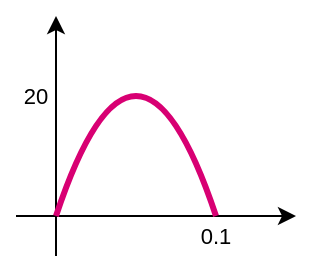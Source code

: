 <mxfile version="21.5.0" type="device" pages="2">
  <diagram name="analog" id="yvCAWmRcIrtrjw1nRwl3">
    <mxGraphModel dx="1434" dy="782" grid="1" gridSize="10" guides="1" tooltips="1" connect="1" arrows="1" fold="1" page="1" pageScale="1" pageWidth="220" pageHeight="200" math="0" shadow="0">
      <root>
        <mxCell id="0" />
        <mxCell id="1" parent="0" />
        <mxCell id="DjhMiUvapNQsjgia0NEd-3" value="" style="endArrow=classic;html=1;rounded=0;" parent="1" edge="1">
          <mxGeometry width="50" height="50" relative="1" as="geometry">
            <mxPoint x="60" y="160" as="sourcePoint" />
            <mxPoint x="60" y="40" as="targetPoint" />
          </mxGeometry>
        </mxCell>
        <mxCell id="DjhMiUvapNQsjgia0NEd-37" value="" style="endArrow=classic;html=1;rounded=0;" parent="1" edge="1">
          <mxGeometry width="50" height="50" relative="1" as="geometry">
            <mxPoint x="40" y="140" as="sourcePoint" />
            <mxPoint x="180" y="140" as="targetPoint" />
          </mxGeometry>
        </mxCell>
        <mxCell id="pKr07fwq0c3r2qSVdS1R-9" value="0.1" style="text;html=1;strokeColor=none;fillColor=none;align=center;verticalAlign=middle;whiteSpace=wrap;rounded=0;fontSize=11;" parent="1" vertex="1">
          <mxGeometry x="120" y="140" width="40" height="20" as="geometry" />
        </mxCell>
        <mxCell id="pKr07fwq0c3r2qSVdS1R-37" value="" style="curved=1;endArrow=none;html=1;rounded=0;endFill=0;strokeColor=#D80073;strokeWidth=3;entryX=0.5;entryY=0;entryDx=0;entryDy=0;" parent="1" target="pKr07fwq0c3r2qSVdS1R-9" edge="1">
          <mxGeometry width="50" height="50" relative="1" as="geometry">
            <mxPoint x="60" y="140" as="sourcePoint" />
            <mxPoint x="190" y="140" as="targetPoint" />
            <Array as="points">
              <mxPoint x="100" y="20" />
            </Array>
          </mxGeometry>
        </mxCell>
        <mxCell id="pKr07fwq0c3r2qSVdS1R-44" value="20" style="text;html=1;strokeColor=none;fillColor=none;align=center;verticalAlign=middle;whiteSpace=wrap;rounded=0;fontSize=11;" parent="1" vertex="1">
          <mxGeometry x="40" y="60" width="20" height="40" as="geometry" />
        </mxCell>
      </root>
    </mxGraphModel>
  </diagram>
  <diagram id="nuO12y-PIfdlZqRNH8jV" name="digital">
    <mxGraphModel dx="395" dy="652" grid="1" gridSize="10" guides="1" tooltips="1" connect="1" arrows="1" fold="1" page="1" pageScale="1" pageWidth="580" pageHeight="400" math="0" shadow="0">
      <root>
        <mxCell id="0" />
        <mxCell id="1" parent="0" />
        <mxCell id="fe_sB2h5lnuC-wa4rwU_-1" value="" style="endArrow=classic;html=1;rounded=0;" parent="1" edge="1">
          <mxGeometry width="50" height="50" relative="1" as="geometry">
            <mxPoint x="190" y="210" as="sourcePoint" />
            <mxPoint x="530" y="210" as="targetPoint" />
          </mxGeometry>
        </mxCell>
        <mxCell id="fe_sB2h5lnuC-wa4rwU_-2" value="" style="endArrow=classic;html=1;rounded=0;" parent="1" edge="1">
          <mxGeometry width="50" height="50" relative="1" as="geometry">
            <mxPoint x="190" y="270" as="sourcePoint" />
            <mxPoint x="530" y="270" as="targetPoint" />
          </mxGeometry>
        </mxCell>
        <mxCell id="fe_sB2h5lnuC-wa4rwU_-3" value="" style="endArrow=classic;html=1;rounded=0;entryX=0.498;entryY=0.997;entryDx=0;entryDy=0;entryPerimeter=0;" parent="1" target="fe_sB2h5lnuC-wa4rwU_-4" edge="1">
          <mxGeometry width="50" height="50" relative="1" as="geometry">
            <mxPoint x="190" y="370" as="sourcePoint" />
            <mxPoint x="190" y="110" as="targetPoint" />
          </mxGeometry>
        </mxCell>
        <mxCell id="fe_sB2h5lnuC-wa4rwU_-4" value="Amplitude" style="text;html=1;align=center;verticalAlign=middle;resizable=0;points=[];autosize=1;strokeColor=none;fillColor=none;fontSize=11;" parent="1" vertex="1">
          <mxGeometry x="155" y="30" width="70" height="30" as="geometry" />
        </mxCell>
        <mxCell id="fe_sB2h5lnuC-wa4rwU_-5" value="Pseudoternary" style="text;html=1;align=right;verticalAlign=middle;resizable=0;points=[];autosize=1;strokeColor=none;fillColor=none;fontSize=12;fontStyle=0" parent="1" vertex="1">
          <mxGeometry x="80" y="195" width="100" height="30" as="geometry" />
        </mxCell>
        <mxCell id="fe_sB2h5lnuC-wa4rwU_-6" value="Manchester" style="text;html=1;align=right;verticalAlign=middle;resizable=0;points=[];autosize=1;strokeColor=none;fillColor=none;fontSize=12;fontStyle=0" parent="1" vertex="1">
          <mxGeometry x="90" y="254" width="90" height="30" as="geometry" />
        </mxCell>
        <mxCell id="fe_sB2h5lnuC-wa4rwU_-7" value="" style="endArrow=none;dashed=1;html=1;rounded=0;" parent="1" edge="1">
          <mxGeometry width="50" height="50" relative="1" as="geometry">
            <mxPoint x="230" y="370" as="sourcePoint" />
            <mxPoint x="230" y="80" as="targetPoint" />
          </mxGeometry>
        </mxCell>
        <mxCell id="fe_sB2h5lnuC-wa4rwU_-8" value="" style="endArrow=none;dashed=1;html=1;rounded=0;" parent="1" edge="1">
          <mxGeometry width="50" height="50" relative="1" as="geometry">
            <mxPoint x="270" y="370" as="sourcePoint" />
            <mxPoint x="270" y="80" as="targetPoint" />
          </mxGeometry>
        </mxCell>
        <mxCell id="fe_sB2h5lnuC-wa4rwU_-9" value="" style="endArrow=none;dashed=1;html=1;rounded=0;" parent="1" edge="1">
          <mxGeometry width="50" height="50" relative="1" as="geometry">
            <mxPoint x="310" y="370" as="sourcePoint" />
            <mxPoint x="310" y="80" as="targetPoint" />
          </mxGeometry>
        </mxCell>
        <mxCell id="fe_sB2h5lnuC-wa4rwU_-10" value="" style="endArrow=none;dashed=1;html=1;rounded=0;" parent="1" edge="1">
          <mxGeometry width="50" height="50" relative="1" as="geometry">
            <mxPoint x="350" y="370" as="sourcePoint" />
            <mxPoint x="350" y="80" as="targetPoint" />
          </mxGeometry>
        </mxCell>
        <mxCell id="fe_sB2h5lnuC-wa4rwU_-11" value="" style="endArrow=none;dashed=1;html=1;rounded=0;" parent="1" edge="1">
          <mxGeometry width="50" height="50" relative="1" as="geometry">
            <mxPoint x="390" y="370" as="sourcePoint" />
            <mxPoint x="390" y="80" as="targetPoint" />
          </mxGeometry>
        </mxCell>
        <mxCell id="fe_sB2h5lnuC-wa4rwU_-12" value="0" style="text;html=1;strokeColor=none;fillColor=none;align=center;verticalAlign=middle;whiteSpace=wrap;rounded=0;fontStyle=1;fontColor=#d80073;" parent="1" vertex="1">
          <mxGeometry x="190" y="80" width="40" height="30" as="geometry" />
        </mxCell>
        <mxCell id="fe_sB2h5lnuC-wa4rwU_-13" value="1" style="text;html=1;strokeColor=none;fillColor=none;align=center;verticalAlign=middle;whiteSpace=wrap;rounded=0;fontStyle=1;fontColor=#d80073;" parent="1" vertex="1">
          <mxGeometry x="230" y="80" width="40" height="30" as="geometry" />
        </mxCell>
        <mxCell id="fe_sB2h5lnuC-wa4rwU_-14" value="0" style="text;html=1;strokeColor=none;fillColor=none;align=center;verticalAlign=middle;whiteSpace=wrap;rounded=0;fontStyle=1;fontColor=#d80073;" parent="1" vertex="1">
          <mxGeometry x="270" y="80" width="40" height="30" as="geometry" />
        </mxCell>
        <mxCell id="fe_sB2h5lnuC-wa4rwU_-15" value="0" style="text;html=1;strokeColor=none;fillColor=none;align=center;verticalAlign=middle;whiteSpace=wrap;rounded=0;fontStyle=1;fontColor=#d80073;" parent="1" vertex="1">
          <mxGeometry x="310" y="80" width="40" height="30" as="geometry" />
        </mxCell>
        <mxCell id="fe_sB2h5lnuC-wa4rwU_-16" value="1" style="text;html=1;strokeColor=none;fillColor=none;align=center;verticalAlign=middle;whiteSpace=wrap;rounded=0;fontStyle=1;fontColor=#d80073;" parent="1" vertex="1">
          <mxGeometry x="350" y="80" width="40" height="30" as="geometry" />
        </mxCell>
        <mxCell id="fe_sB2h5lnuC-wa4rwU_-17" value="0" style="text;html=1;strokeColor=none;fillColor=none;align=center;verticalAlign=middle;whiteSpace=wrap;rounded=0;fontStyle=1;fontColor=#d80073;" parent="1" vertex="1">
          <mxGeometry x="390" y="80" width="40" height="30" as="geometry" />
        </mxCell>
        <mxCell id="fe_sB2h5lnuC-wa4rwU_-18" value="1" style="text;html=1;strokeColor=none;fillColor=none;align=center;verticalAlign=middle;whiteSpace=wrap;rounded=0;fontStyle=1;fontColor=#d80073;" parent="1" vertex="1">
          <mxGeometry x="430" y="80" width="40" height="30" as="geometry" />
        </mxCell>
        <mxCell id="fe_sB2h5lnuC-wa4rwU_-19" value="1" style="text;html=1;strokeColor=none;fillColor=none;align=center;verticalAlign=middle;whiteSpace=wrap;rounded=0;fontStyle=1;fontColor=#d80073;" parent="1" vertex="1">
          <mxGeometry x="470" y="80" width="40" height="30" as="geometry" />
        </mxCell>
        <mxCell id="fe_sB2h5lnuC-wa4rwU_-20" value="" style="endArrow=none;dashed=1;html=1;rounded=0;" parent="1" edge="1">
          <mxGeometry width="50" height="50" relative="1" as="geometry">
            <mxPoint x="430" y="370" as="sourcePoint" />
            <mxPoint x="430" y="80" as="targetPoint" />
          </mxGeometry>
        </mxCell>
        <mxCell id="fe_sB2h5lnuC-wa4rwU_-21" value="" style="endArrow=none;dashed=1;html=1;rounded=0;" parent="1" edge="1">
          <mxGeometry width="50" height="50" relative="1" as="geometry">
            <mxPoint x="470" y="370" as="sourcePoint" />
            <mxPoint x="470" y="80" as="targetPoint" />
          </mxGeometry>
        </mxCell>
        <mxCell id="fe_sB2h5lnuC-wa4rwU_-22" value="" style="endArrow=none;dashed=1;html=1;rounded=0;" parent="1" edge="1">
          <mxGeometry width="50" height="50" relative="1" as="geometry">
            <mxPoint x="510" y="370" as="sourcePoint" />
            <mxPoint x="510" y="80" as="targetPoint" />
          </mxGeometry>
        </mxCell>
        <mxCell id="fe_sB2h5lnuC-wa4rwU_-23" value="Time" style="text;html=1;align=center;verticalAlign=middle;resizable=0;points=[];autosize=1;strokeColor=none;fillColor=none;fontSize=11;" parent="1" vertex="1">
          <mxGeometry x="510" y="340" width="50" height="30" as="geometry" />
        </mxCell>
        <mxCell id="fe_sB2h5lnuC-wa4rwU_-24" value="" style="endArrow=none;html=1;rounded=0;edgeStyle=orthogonalEdgeStyle;fillColor=#d80073;strokeColor=#D80073;strokeWidth=3;" parent="1" edge="1">
          <mxGeometry width="50" height="50" relative="1" as="geometry">
            <mxPoint x="190" y="190" as="sourcePoint" />
            <mxPoint x="510" y="210" as="targetPoint" />
            <Array as="points">
              <mxPoint x="230" y="190" />
              <mxPoint x="230" y="210" />
              <mxPoint x="270" y="210" />
              <mxPoint x="270" y="230" />
              <mxPoint x="310" y="230" />
              <mxPoint x="310" y="180" />
              <mxPoint x="350" y="180" />
              <mxPoint x="350" y="210" />
              <mxPoint x="390" y="210" />
              <mxPoint x="390" y="230" />
              <mxPoint x="430" y="230" />
              <mxPoint x="430" y="210" />
            </Array>
          </mxGeometry>
        </mxCell>
        <mxCell id="fe_sB2h5lnuC-wa4rwU_-25" value="Differential Manchester" style="text;html=1;align=right;verticalAlign=middle;resizable=0;points=[];autosize=1;strokeColor=none;fillColor=none;fontSize=12;fontStyle=1" parent="1" vertex="1">
          <mxGeometry x="20" y="314" width="160" height="30" as="geometry" />
        </mxCell>
        <mxCell id="fe_sB2h5lnuC-wa4rwU_-26" value="" style="endArrow=classic;html=1;rounded=0;" parent="1" edge="1">
          <mxGeometry width="50" height="50" relative="1" as="geometry">
            <mxPoint x="190" y="330" as="sourcePoint" />
            <mxPoint x="530" y="330" as="targetPoint" />
          </mxGeometry>
        </mxCell>
        <mxCell id="fe_sB2h5lnuC-wa4rwU_-27" value="" style="endArrow=none;html=1;rounded=0;edgeStyle=orthogonalEdgeStyle;fillColor=#d80073;strokeColor=#D80073;strokeWidth=3;" parent="1" edge="1">
          <mxGeometry width="50" height="50" relative="1" as="geometry">
            <mxPoint x="230" y="289" as="sourcePoint" />
            <mxPoint x="190" y="249" as="targetPoint" />
            <Array as="points">
              <mxPoint x="210" y="289" />
              <mxPoint x="210" y="249" />
              <mxPoint x="190" y="249" />
            </Array>
          </mxGeometry>
        </mxCell>
        <mxCell id="fe_sB2h5lnuC-wa4rwU_-28" value="" style="endArrow=none;html=1;rounded=0;edgeStyle=orthogonalEdgeStyle;fillColor=#d80073;strokeColor=#D80073;strokeWidth=3;" parent="1" edge="1">
          <mxGeometry width="50" height="50" relative="1" as="geometry">
            <mxPoint x="270" y="249" as="sourcePoint" />
            <mxPoint x="230" y="289" as="targetPoint" />
            <Array as="points">
              <mxPoint x="250" y="249" />
              <mxPoint x="250" y="289" />
            </Array>
          </mxGeometry>
        </mxCell>
        <mxCell id="fe_sB2h5lnuC-wa4rwU_-29" value="" style="endArrow=none;html=1;rounded=0;edgeStyle=orthogonalEdgeStyle;fillColor=#d80073;strokeColor=#D80073;strokeWidth=3;" parent="1" edge="1">
          <mxGeometry width="50" height="50" relative="1" as="geometry">
            <mxPoint x="310" y="289" as="sourcePoint" />
            <mxPoint x="270" y="249" as="targetPoint" />
            <Array as="points">
              <mxPoint x="290" y="289" />
              <mxPoint x="290" y="249" />
            </Array>
          </mxGeometry>
        </mxCell>
        <mxCell id="fe_sB2h5lnuC-wa4rwU_-30" value="" style="endArrow=none;html=1;rounded=0;edgeStyle=orthogonalEdgeStyle;fillColor=#d80073;strokeColor=#D80073;strokeWidth=3;" parent="1" edge="1">
          <mxGeometry width="50" height="50" relative="1" as="geometry">
            <mxPoint x="350" y="289" as="sourcePoint" />
            <mxPoint x="310" y="289" as="targetPoint" />
            <Array as="points">
              <mxPoint x="330" y="289" />
              <mxPoint x="330" y="249" />
            </Array>
          </mxGeometry>
        </mxCell>
        <mxCell id="fe_sB2h5lnuC-wa4rwU_-31" value="" style="endArrow=none;html=1;rounded=0;edgeStyle=orthogonalEdgeStyle;fillColor=#d80073;strokeColor=#D80073;strokeWidth=3;" parent="1" edge="1">
          <mxGeometry width="50" height="50" relative="1" as="geometry">
            <mxPoint x="430" y="289" as="sourcePoint" />
            <mxPoint x="390" y="249" as="targetPoint" />
            <Array as="points">
              <mxPoint x="410" y="289" />
              <mxPoint x="410" y="249" />
            </Array>
          </mxGeometry>
        </mxCell>
        <mxCell id="fe_sB2h5lnuC-wa4rwU_-32" value="" style="endArrow=none;html=1;rounded=0;edgeStyle=orthogonalEdgeStyle;fillColor=#d80073;strokeColor=#D80073;strokeWidth=3;" parent="1" edge="1">
          <mxGeometry width="50" height="50" relative="1" as="geometry">
            <mxPoint x="390" y="249" as="sourcePoint" />
            <mxPoint x="350" y="289" as="targetPoint" />
            <Array as="points">
              <mxPoint x="370" y="249" />
              <mxPoint x="370" y="289" />
            </Array>
          </mxGeometry>
        </mxCell>
        <mxCell id="fe_sB2h5lnuC-wa4rwU_-33" value="" style="endArrow=none;html=1;rounded=0;edgeStyle=orthogonalEdgeStyle;fillColor=#d80073;strokeColor=#D80073;strokeWidth=3;" parent="1" edge="1">
          <mxGeometry width="50" height="50" relative="1" as="geometry">
            <mxPoint x="470" y="249" as="sourcePoint" />
            <mxPoint x="430" y="289" as="targetPoint" />
            <Array as="points">
              <mxPoint x="450" y="249" />
              <mxPoint x="450" y="289" />
            </Array>
          </mxGeometry>
        </mxCell>
        <mxCell id="fe_sB2h5lnuC-wa4rwU_-34" value="" style="endArrow=none;html=1;rounded=0;edgeStyle=orthogonalEdgeStyle;fillColor=#d80073;strokeColor=#D80073;strokeWidth=3;" parent="1" edge="1">
          <mxGeometry width="50" height="50" relative="1" as="geometry">
            <mxPoint x="510" y="249" as="sourcePoint" />
            <mxPoint x="470" y="249" as="targetPoint" />
            <Array as="points">
              <mxPoint x="490" y="249" />
              <mxPoint x="490" y="289" />
              <mxPoint x="470" y="289" />
            </Array>
          </mxGeometry>
        </mxCell>
        <mxCell id="fe_sB2h5lnuC-wa4rwU_-35" value="" style="endArrow=none;html=1;rounded=0;edgeStyle=orthogonalEdgeStyle;fillColor=#d80073;strokeColor=#D80073;strokeWidth=3;" parent="1" edge="1">
          <mxGeometry width="50" height="50" relative="1" as="geometry">
            <mxPoint x="230" y="309" as="sourcePoint" />
            <mxPoint x="190" y="309" as="targetPoint" />
            <Array as="points">
              <mxPoint x="210" y="309" />
              <mxPoint x="210" y="349" />
            </Array>
          </mxGeometry>
        </mxCell>
        <mxCell id="fe_sB2h5lnuC-wa4rwU_-36" value="" style="endArrow=none;html=1;rounded=0;edgeStyle=orthogonalEdgeStyle;fillColor=#d80073;strokeColor=#D80073;strokeWidth=3;" parent="1" edge="1">
          <mxGeometry width="50" height="50" relative="1" as="geometry">
            <mxPoint x="270" y="349" as="sourcePoint" />
            <mxPoint x="230" y="309" as="targetPoint" />
            <Array as="points">
              <mxPoint x="250" y="349" />
              <mxPoint x="250" y="309" />
              <mxPoint x="230" y="309" />
            </Array>
          </mxGeometry>
        </mxCell>
        <mxCell id="fe_sB2h5lnuC-wa4rwU_-37" value="" style="endArrow=none;html=1;rounded=0;edgeStyle=orthogonalEdgeStyle;fillColor=#d80073;strokeColor=#D80073;strokeWidth=3;" parent="1" edge="1">
          <mxGeometry width="50" height="50" relative="1" as="geometry">
            <mxPoint x="310" y="349" as="sourcePoint" />
            <mxPoint x="270" y="349" as="targetPoint" />
            <Array as="points">
              <mxPoint x="290" y="349" />
              <mxPoint x="290" y="309" />
            </Array>
          </mxGeometry>
        </mxCell>
        <mxCell id="fe_sB2h5lnuC-wa4rwU_-38" value="" style="endArrow=none;html=1;rounded=0;edgeStyle=orthogonalEdgeStyle;fillColor=#d80073;strokeColor=#D80073;strokeWidth=3;" parent="1" edge="1">
          <mxGeometry width="50" height="50" relative="1" as="geometry">
            <mxPoint x="350" y="349" as="sourcePoint" />
            <mxPoint x="310" y="349" as="targetPoint" />
            <Array as="points">
              <mxPoint x="330" y="349" />
              <mxPoint x="330" y="309" />
            </Array>
          </mxGeometry>
        </mxCell>
        <mxCell id="fe_sB2h5lnuC-wa4rwU_-39" value="" style="endArrow=none;html=1;rounded=0;edgeStyle=orthogonalEdgeStyle;fillColor=#d80073;strokeColor=#D80073;strokeWidth=3;" parent="1" edge="1">
          <mxGeometry width="50" height="50" relative="1" as="geometry">
            <mxPoint x="390" y="309" as="sourcePoint" />
            <mxPoint x="350" y="349" as="targetPoint" />
            <Array as="points">
              <mxPoint x="370" y="309" />
              <mxPoint x="370" y="349" />
            </Array>
          </mxGeometry>
        </mxCell>
        <mxCell id="fe_sB2h5lnuC-wa4rwU_-40" value="" style="endArrow=none;html=1;rounded=0;edgeStyle=orthogonalEdgeStyle;fillColor=#d80073;strokeColor=#D80073;strokeWidth=3;" parent="1" edge="1">
          <mxGeometry width="50" height="50" relative="1" as="geometry">
            <mxPoint x="430" y="309" as="sourcePoint" />
            <mxPoint x="390" y="309" as="targetPoint" />
            <Array as="points">
              <mxPoint x="410" y="309" />
              <mxPoint x="410" y="349" />
            </Array>
          </mxGeometry>
        </mxCell>
        <mxCell id="fe_sB2h5lnuC-wa4rwU_-41" value="" style="endArrow=none;html=1;rounded=0;edgeStyle=orthogonalEdgeStyle;fillColor=#d80073;strokeColor=#D80073;strokeWidth=3;" parent="1" edge="1">
          <mxGeometry width="50" height="50" relative="1" as="geometry">
            <mxPoint x="470" y="349" as="sourcePoint" />
            <mxPoint x="430" y="309" as="targetPoint" />
            <Array as="points">
              <mxPoint x="450" y="349" />
              <mxPoint x="450" y="309" />
              <mxPoint x="430" y="309" />
            </Array>
          </mxGeometry>
        </mxCell>
        <mxCell id="fe_sB2h5lnuC-wa4rwU_-42" value="" style="endArrow=none;html=1;rounded=0;edgeStyle=orthogonalEdgeStyle;fillColor=#d80073;strokeColor=#D80073;strokeWidth=3;" parent="1" edge="1">
          <mxGeometry width="50" height="50" relative="1" as="geometry">
            <mxPoint x="510" y="309" as="sourcePoint" />
            <mxPoint x="470" y="349" as="targetPoint" />
            <Array as="points">
              <mxPoint x="490" y="309" />
              <mxPoint x="490" y="349" />
            </Array>
          </mxGeometry>
        </mxCell>
        <mxCell id="Xps4dgQD1__6_3k5Badm-3" value="" style="endArrow=classic;html=1;rounded=0;" edge="1" parent="1">
          <mxGeometry width="50" height="50" relative="1" as="geometry">
            <mxPoint x="190" y="150" as="sourcePoint" />
            <mxPoint x="530" y="150" as="targetPoint" />
          </mxGeometry>
        </mxCell>
        <mxCell id="Xps4dgQD1__6_3k5Badm-4" value="AMI" style="text;html=1;align=right;verticalAlign=middle;resizable=0;points=[];autosize=1;strokeColor=none;fillColor=none;fontSize=12;fontStyle=1" vertex="1" parent="1">
          <mxGeometry x="130" y="135" width="50" height="30" as="geometry" />
        </mxCell>
        <mxCell id="Xps4dgQD1__6_3k5Badm-5" value="" style="endArrow=none;html=1;rounded=0;edgeStyle=orthogonalEdgeStyle;fillColor=#d80073;strokeColor=#D80073;strokeWidth=3;" edge="1" parent="1">
          <mxGeometry width="50" height="50" relative="1" as="geometry">
            <mxPoint x="190" y="150" as="sourcePoint" />
            <mxPoint x="510" y="170" as="targetPoint" />
            <Array as="points">
              <mxPoint x="230" y="150" />
              <mxPoint x="230" y="130" />
              <mxPoint x="270" y="130" />
              <mxPoint x="270" y="150" />
              <mxPoint x="350" y="150" />
              <mxPoint x="350" y="170" />
              <mxPoint x="390" y="170" />
              <mxPoint x="390" y="150" />
              <mxPoint x="430" y="150" />
              <mxPoint x="430" y="130" />
              <mxPoint x="470" y="130" />
              <mxPoint x="470" y="170" />
              <mxPoint x="510" y="170" />
            </Array>
          </mxGeometry>
        </mxCell>
      </root>
    </mxGraphModel>
  </diagram>
</mxfile>
